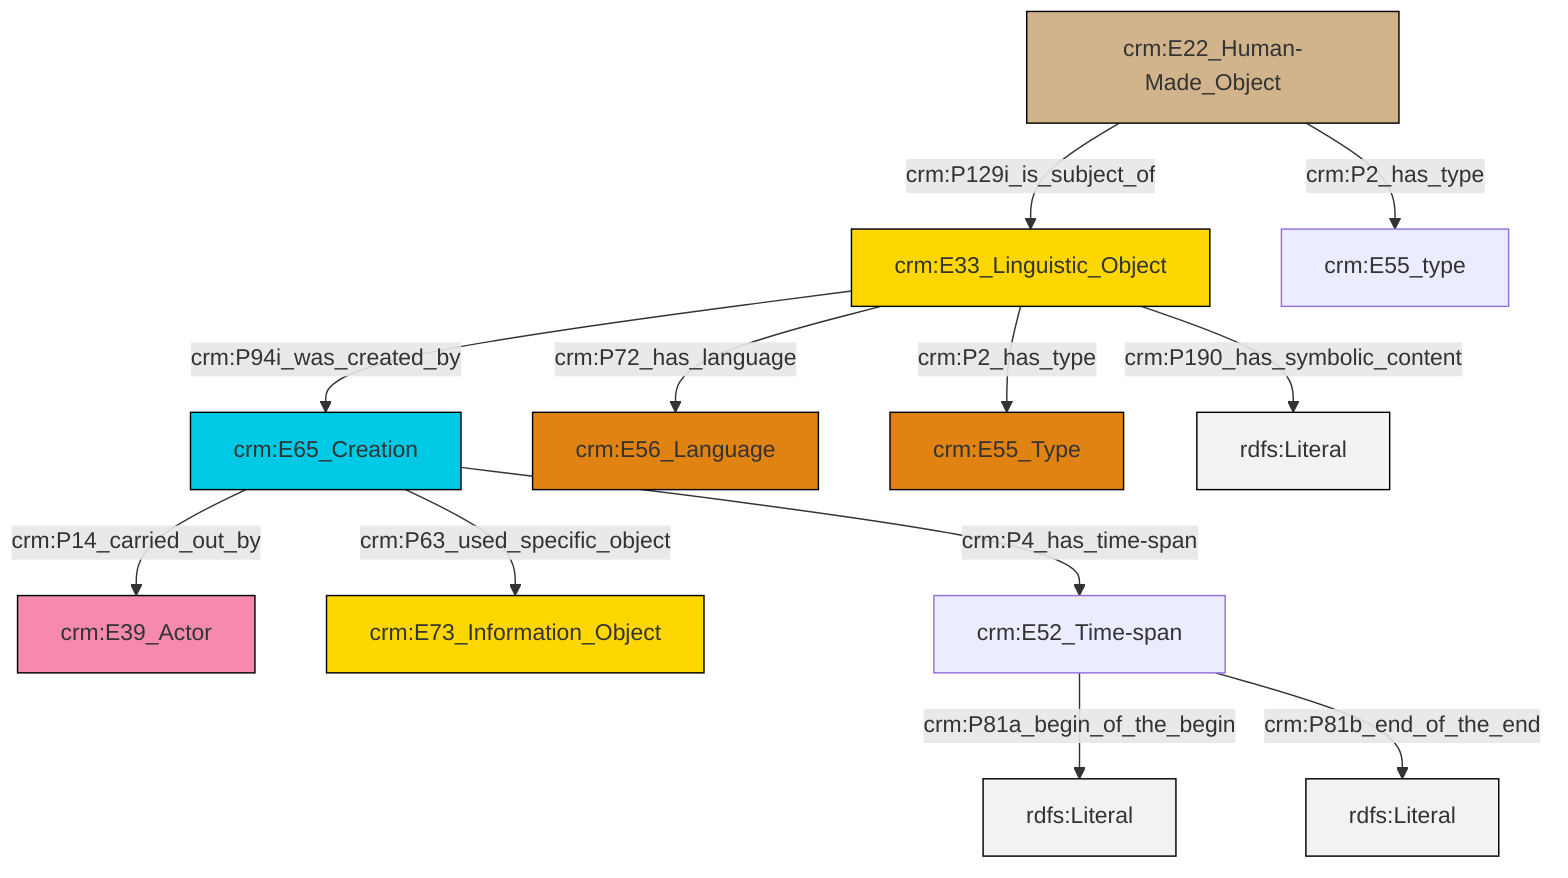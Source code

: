 graph TD
classDef Literal fill:#f2f2f2,stroke:#000000;
classDef CRM_Entity fill:#FFFFFF,stroke:#000000;
classDef Temporal_Entity fill:#00C9E6, stroke:#000000;
classDef Type fill:#E18312, stroke:#000000;
classDef Time-Span fill:#2C9C91, stroke:#000000;
classDef Appellation fill:#FFEB7F, stroke:#000000;
classDef Place fill:#008836, stroke:#000000;
classDef Persistent_Item fill:#B266B2, stroke:#000000;
classDef Conceptual_Object fill:#FFD700, stroke:#000000;
classDef Physical_Thing fill:#D2B48C, stroke:#000000;
classDef Actor fill:#f58aad, stroke:#000000;
classDef PC_Classes fill:#4ce600, stroke:#000000;
classDef Multi fill:#cccccc,stroke:#000000;

4["crm:E65_Creation"]:::Temporal_Entity -->|crm:P14_carried_out_by| 2["crm:E39_Actor"]:::Actor
4["crm:E65_Creation"]:::Temporal_Entity -->|crm:P4_has_time-span| 11["crm:E52_Time-span"]:::Default
13["crm:E33_Linguistic_Object"]:::Conceptual_Object -->|crm:P190_has_symbolic_content| 14[rdfs:Literal]:::Literal
11["crm:E52_Time-span"]:::Default -->|crm:P81a_begin_of_the_begin| 15[rdfs:Literal]:::Literal
13["crm:E33_Linguistic_Object"]:::Conceptual_Object -->|crm:P2_has_type| 9["crm:E55_Type"]:::Type
0["crm:E22_Human-Made_Object"]:::Physical_Thing -->|crm:P2_has_type| 17["crm:E55_type"]:::Default
13["crm:E33_Linguistic_Object"]:::Conceptual_Object -->|crm:P94i_was_created_by| 4["crm:E65_Creation"]:::Temporal_Entity
0["crm:E22_Human-Made_Object"]:::Physical_Thing -->|crm:P129i_is_subject_of| 13["crm:E33_Linguistic_Object"]:::Conceptual_Object
4["crm:E65_Creation"]:::Temporal_Entity -->|crm:P63_used_specific_object| 5["crm:E73_Information_Object"]:::Conceptual_Object
11["crm:E52_Time-span"]:::Default -->|crm:P81b_end_of_the_end| 18[rdfs:Literal]:::Literal
13["crm:E33_Linguistic_Object"]:::Conceptual_Object -->|crm:P72_has_language| 7["crm:E56_Language"]:::Type